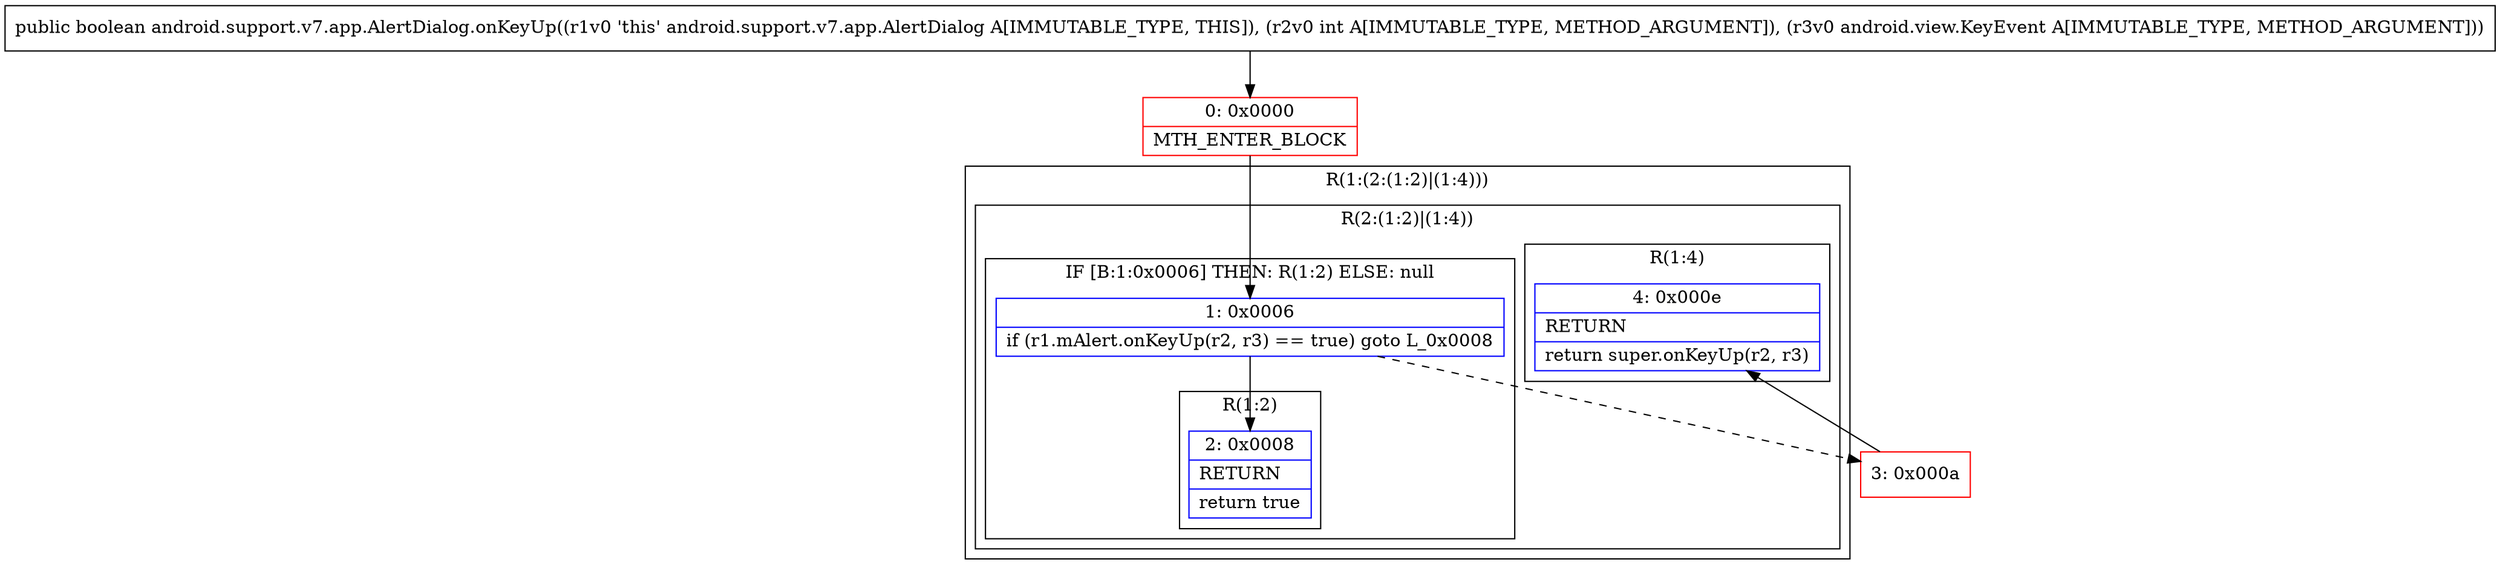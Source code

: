 digraph "CFG forandroid.support.v7.app.AlertDialog.onKeyUp(ILandroid\/view\/KeyEvent;)Z" {
subgraph cluster_Region_328851935 {
label = "R(1:(2:(1:2)|(1:4)))";
node [shape=record,color=blue];
subgraph cluster_Region_315503752 {
label = "R(2:(1:2)|(1:4))";
node [shape=record,color=blue];
subgraph cluster_IfRegion_1959736638 {
label = "IF [B:1:0x0006] THEN: R(1:2) ELSE: null";
node [shape=record,color=blue];
Node_1 [shape=record,label="{1\:\ 0x0006|if (r1.mAlert.onKeyUp(r2, r3) == true) goto L_0x0008\l}"];
subgraph cluster_Region_396941054 {
label = "R(1:2)";
node [shape=record,color=blue];
Node_2 [shape=record,label="{2\:\ 0x0008|RETURN\l|return true\l}"];
}
}
subgraph cluster_Region_1273191117 {
label = "R(1:4)";
node [shape=record,color=blue];
Node_4 [shape=record,label="{4\:\ 0x000e|RETURN\l|return super.onKeyUp(r2, r3)\l}"];
}
}
}
Node_0 [shape=record,color=red,label="{0\:\ 0x0000|MTH_ENTER_BLOCK\l}"];
Node_3 [shape=record,color=red,label="{3\:\ 0x000a}"];
MethodNode[shape=record,label="{public boolean android.support.v7.app.AlertDialog.onKeyUp((r1v0 'this' android.support.v7.app.AlertDialog A[IMMUTABLE_TYPE, THIS]), (r2v0 int A[IMMUTABLE_TYPE, METHOD_ARGUMENT]), (r3v0 android.view.KeyEvent A[IMMUTABLE_TYPE, METHOD_ARGUMENT])) }"];
MethodNode -> Node_0;
Node_1 -> Node_2;
Node_1 -> Node_3[style=dashed];
Node_0 -> Node_1;
Node_3 -> Node_4;
}

